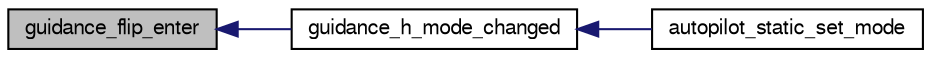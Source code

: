 digraph "guidance_flip_enter"
{
  edge [fontname="FreeSans",fontsize="10",labelfontname="FreeSans",labelfontsize="10"];
  node [fontname="FreeSans",fontsize="10",shape=record];
  rankdir="LR";
  Node1 [label="guidance_flip_enter",height=0.2,width=0.4,color="black", fillcolor="grey75", style="filled", fontcolor="black"];
  Node1 -> Node2 [dir="back",color="midnightblue",fontsize="10",style="solid",fontname="FreeSans"];
  Node2 [label="guidance_h_mode_changed",height=0.2,width=0.4,color="black", fillcolor="white", style="filled",URL="$rotorcraft_2guidance_2guidance__h_8h.html#a2903786227eb11507928f99870099225"];
  Node2 -> Node3 [dir="back",color="midnightblue",fontsize="10",style="solid",fontname="FreeSans"];
  Node3 [label="autopilot_static_set_mode",height=0.2,width=0.4,color="black", fillcolor="white", style="filled",URL="$rotorcraft_2autopilot__static_8c.html#af7eb08dcaaeb9f55fe1b77230b0e78c3"];
}
